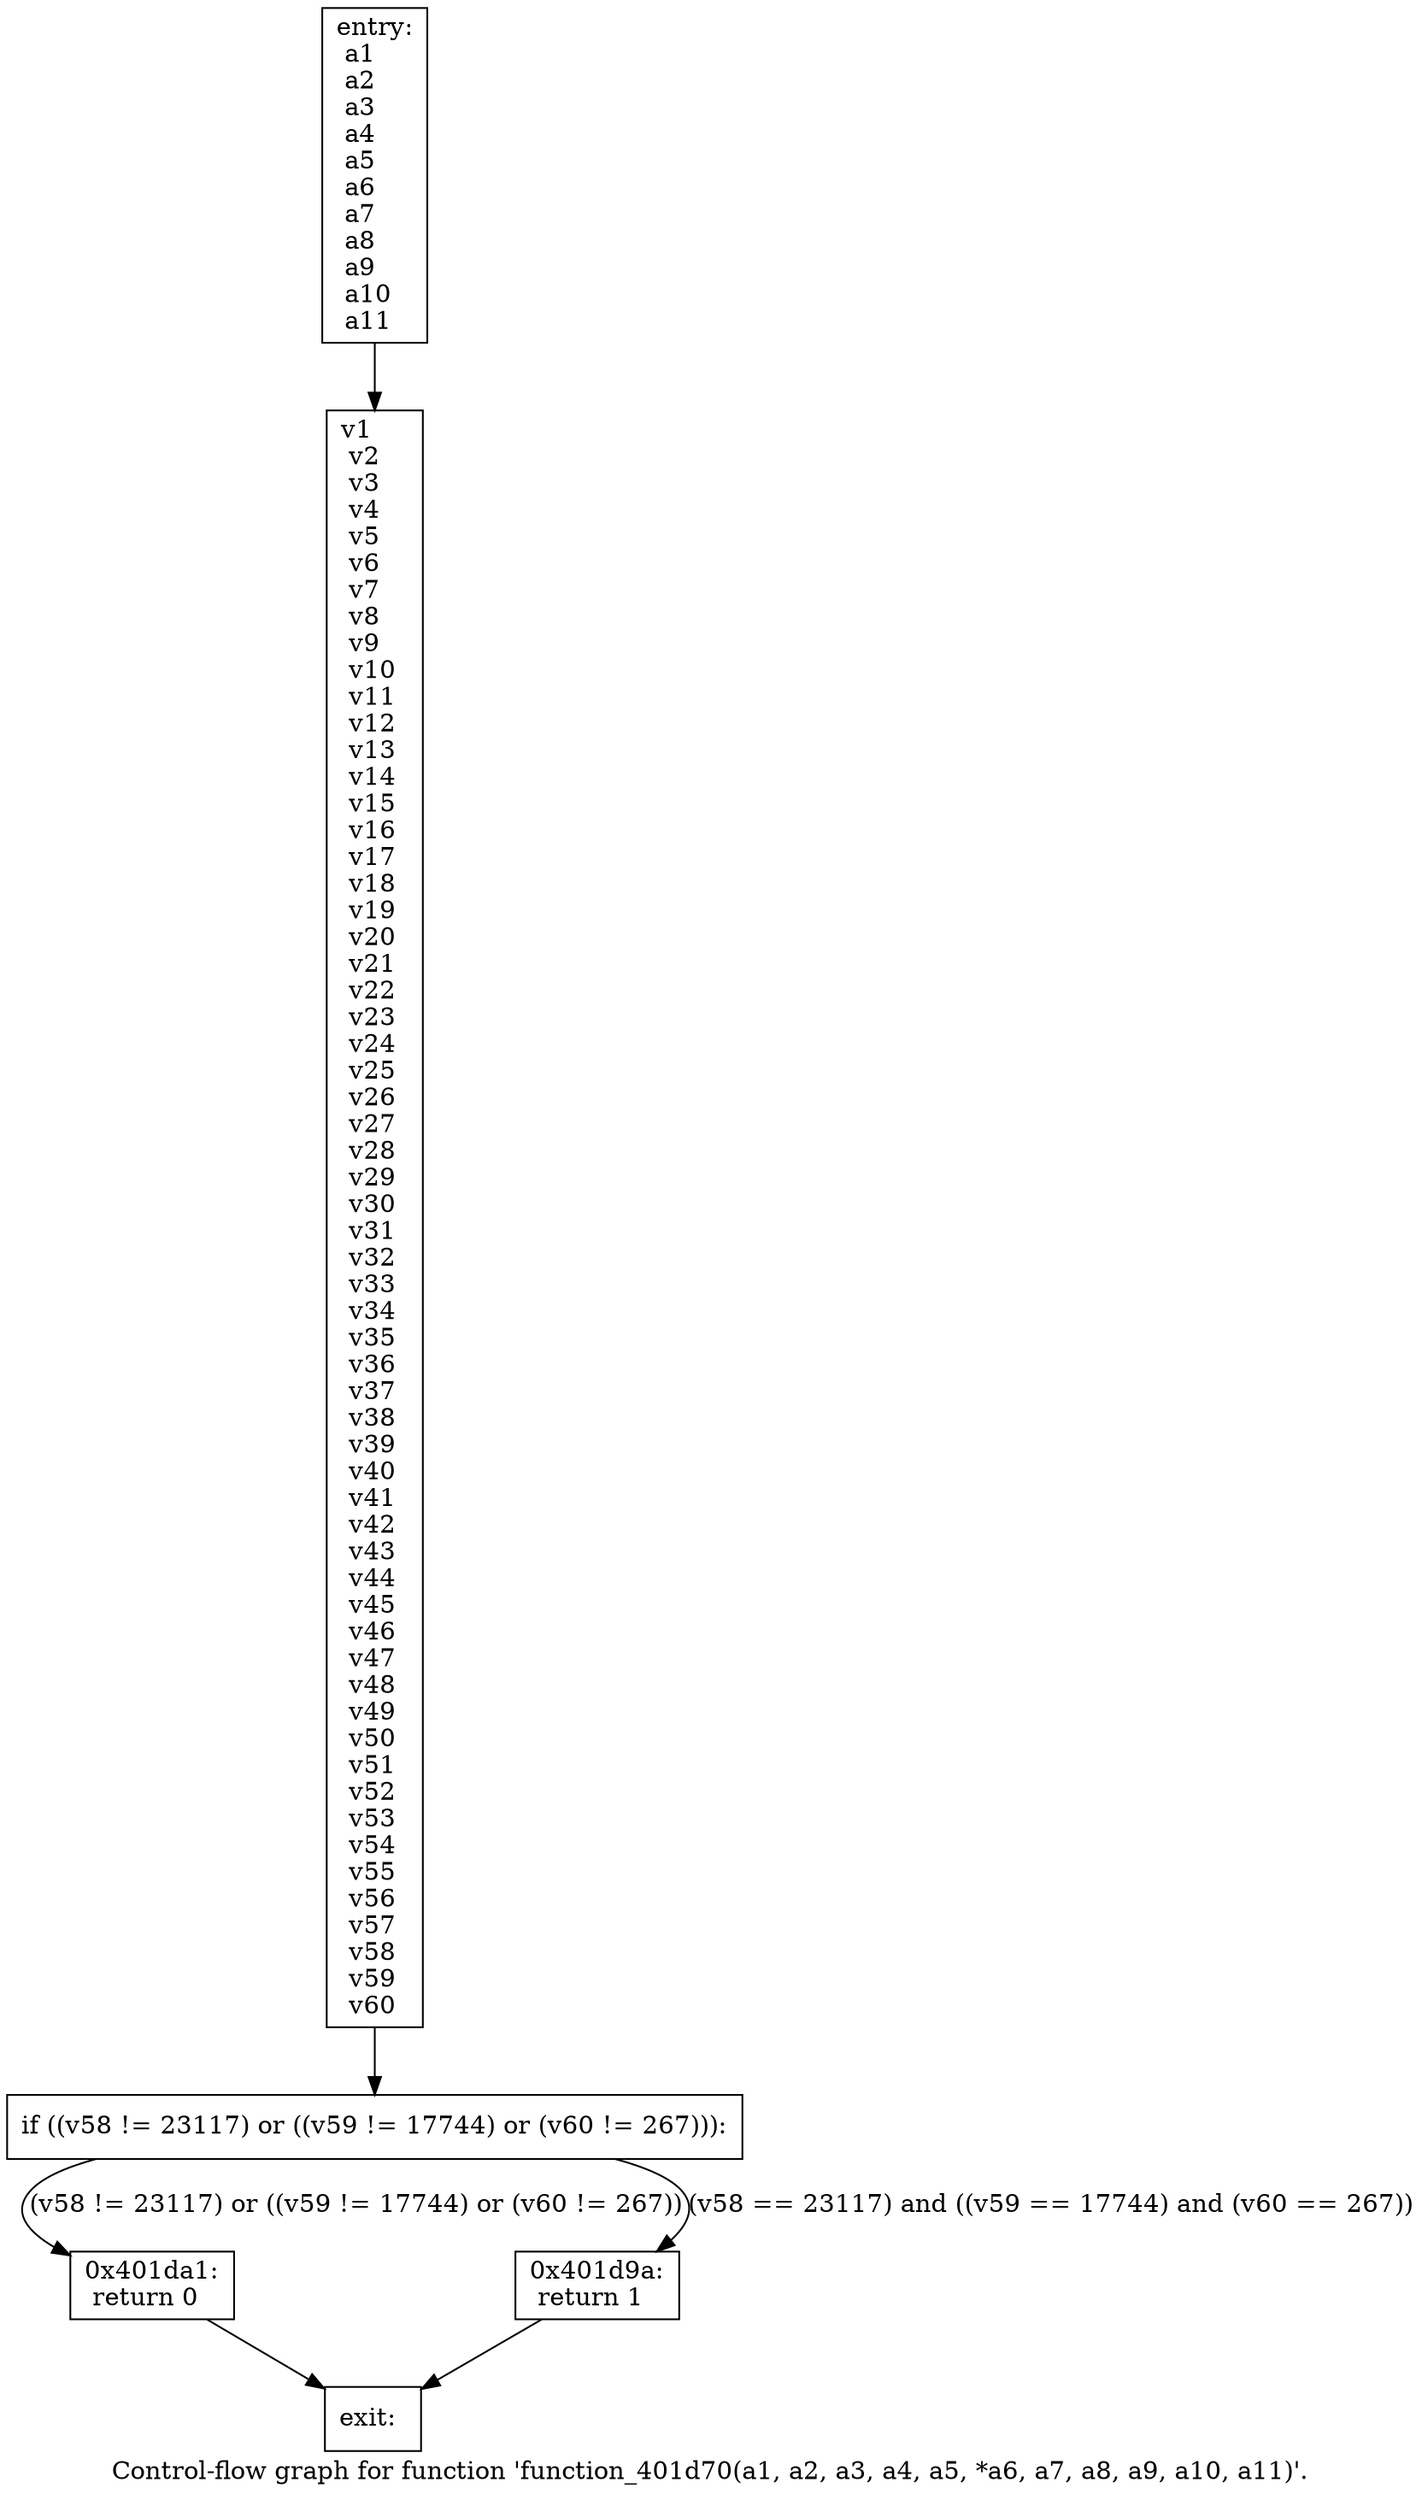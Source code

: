 digraph "Control-flow graph for function 'function_401d70(a1, a2, a3, a4, a5, *a6, a7, a8, a9, a10, a11)'." {
  label="Control-flow graph for function 'function_401d70(a1, a2, a3, a4, a5, *a6, a7, a8, a9, a10, a11)'.";
  node [shape=record];

  Node000001DDBF4106B0 [label="{entry:\l  a1\l  a2\l  a3\l  a4\l  a5\l  a6\l  a7\l  a8\l  a9\l  a10\l  a11\l}"];
  Node000001DDBF4106B0 -> Node000001DDBF4112F0;
  Node000001DDBF4112F0 [label="{  v1\l  v2\l  v3\l  v4\l  v5\l  v6\l  v7\l  v8\l  v9\l  v10\l  v11\l  v12\l  v13\l  v14\l  v15\l  v16\l  v17\l  v18\l  v19\l  v20\l  v21\l  v22\l  v23\l  v24\l  v25\l  v26\l  v27\l  v28\l  v29\l  v30\l  v31\l  v32\l  v33\l  v34\l  v35\l  v36\l  v37\l  v38\l  v39\l  v40\l  v41\l  v42\l  v43\l  v44\l  v45\l  v46\l  v47\l  v48\l  v49\l  v50\l  v51\l  v52\l  v53\l  v54\l  v55\l  v56\l  v57\l  v58\l  v59\l  v60\l}"];
  Node000001DDBF4112F0 -> Node000001DDBF410800;
  Node000001DDBF410800 [label="{  if ((v58 != 23117) or ((v59 != 17744) or (v60 != 267))):\l}"];
  Node000001DDBF410800 -> Node000001DDBF410BF0 [label="(v58 != 23117) or ((v59 != 17744) or (v60 != 267))"];
  Node000001DDBF410800 -> Node000001DDBF410F00 [label="(v58 == 23117) and ((v59 == 17744) and (v60 == 267))"];
  Node000001DDBF410BF0 [label="{0x401da1:\l  return 0\l}"];
  Node000001DDBF410BF0 -> Node000001DDBF410790;
  Node000001DDBF410F00 [label="{0x401d9a:\l  return 1\l}"];
  Node000001DDBF410F00 -> Node000001DDBF410790;
  Node000001DDBF410790 [label="{exit:\l}"];

}
